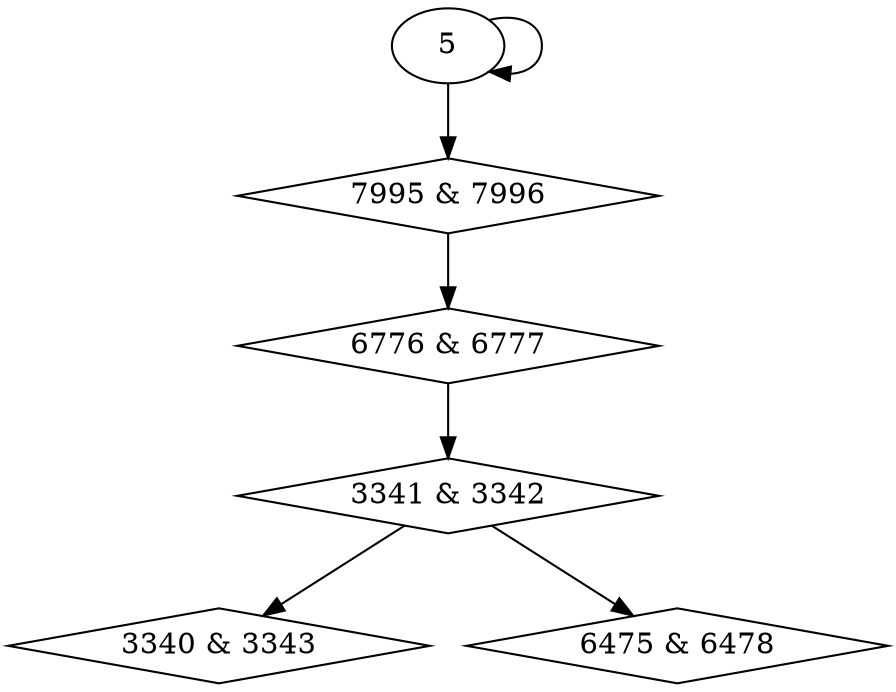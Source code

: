 digraph {
0 [label = "3340 & 3343", shape = diamond];
1 [label = "3341 & 3342", shape = diamond];
2 [label = "6475 & 6478", shape = diamond];
3 [label = "6776 & 6777", shape = diamond];
4 [label = "7995 & 7996", shape = diamond];
1 -> 0;
3 -> 1;
1 -> 2;
4 -> 3;
5 -> 4;
5 -> 5;
}

